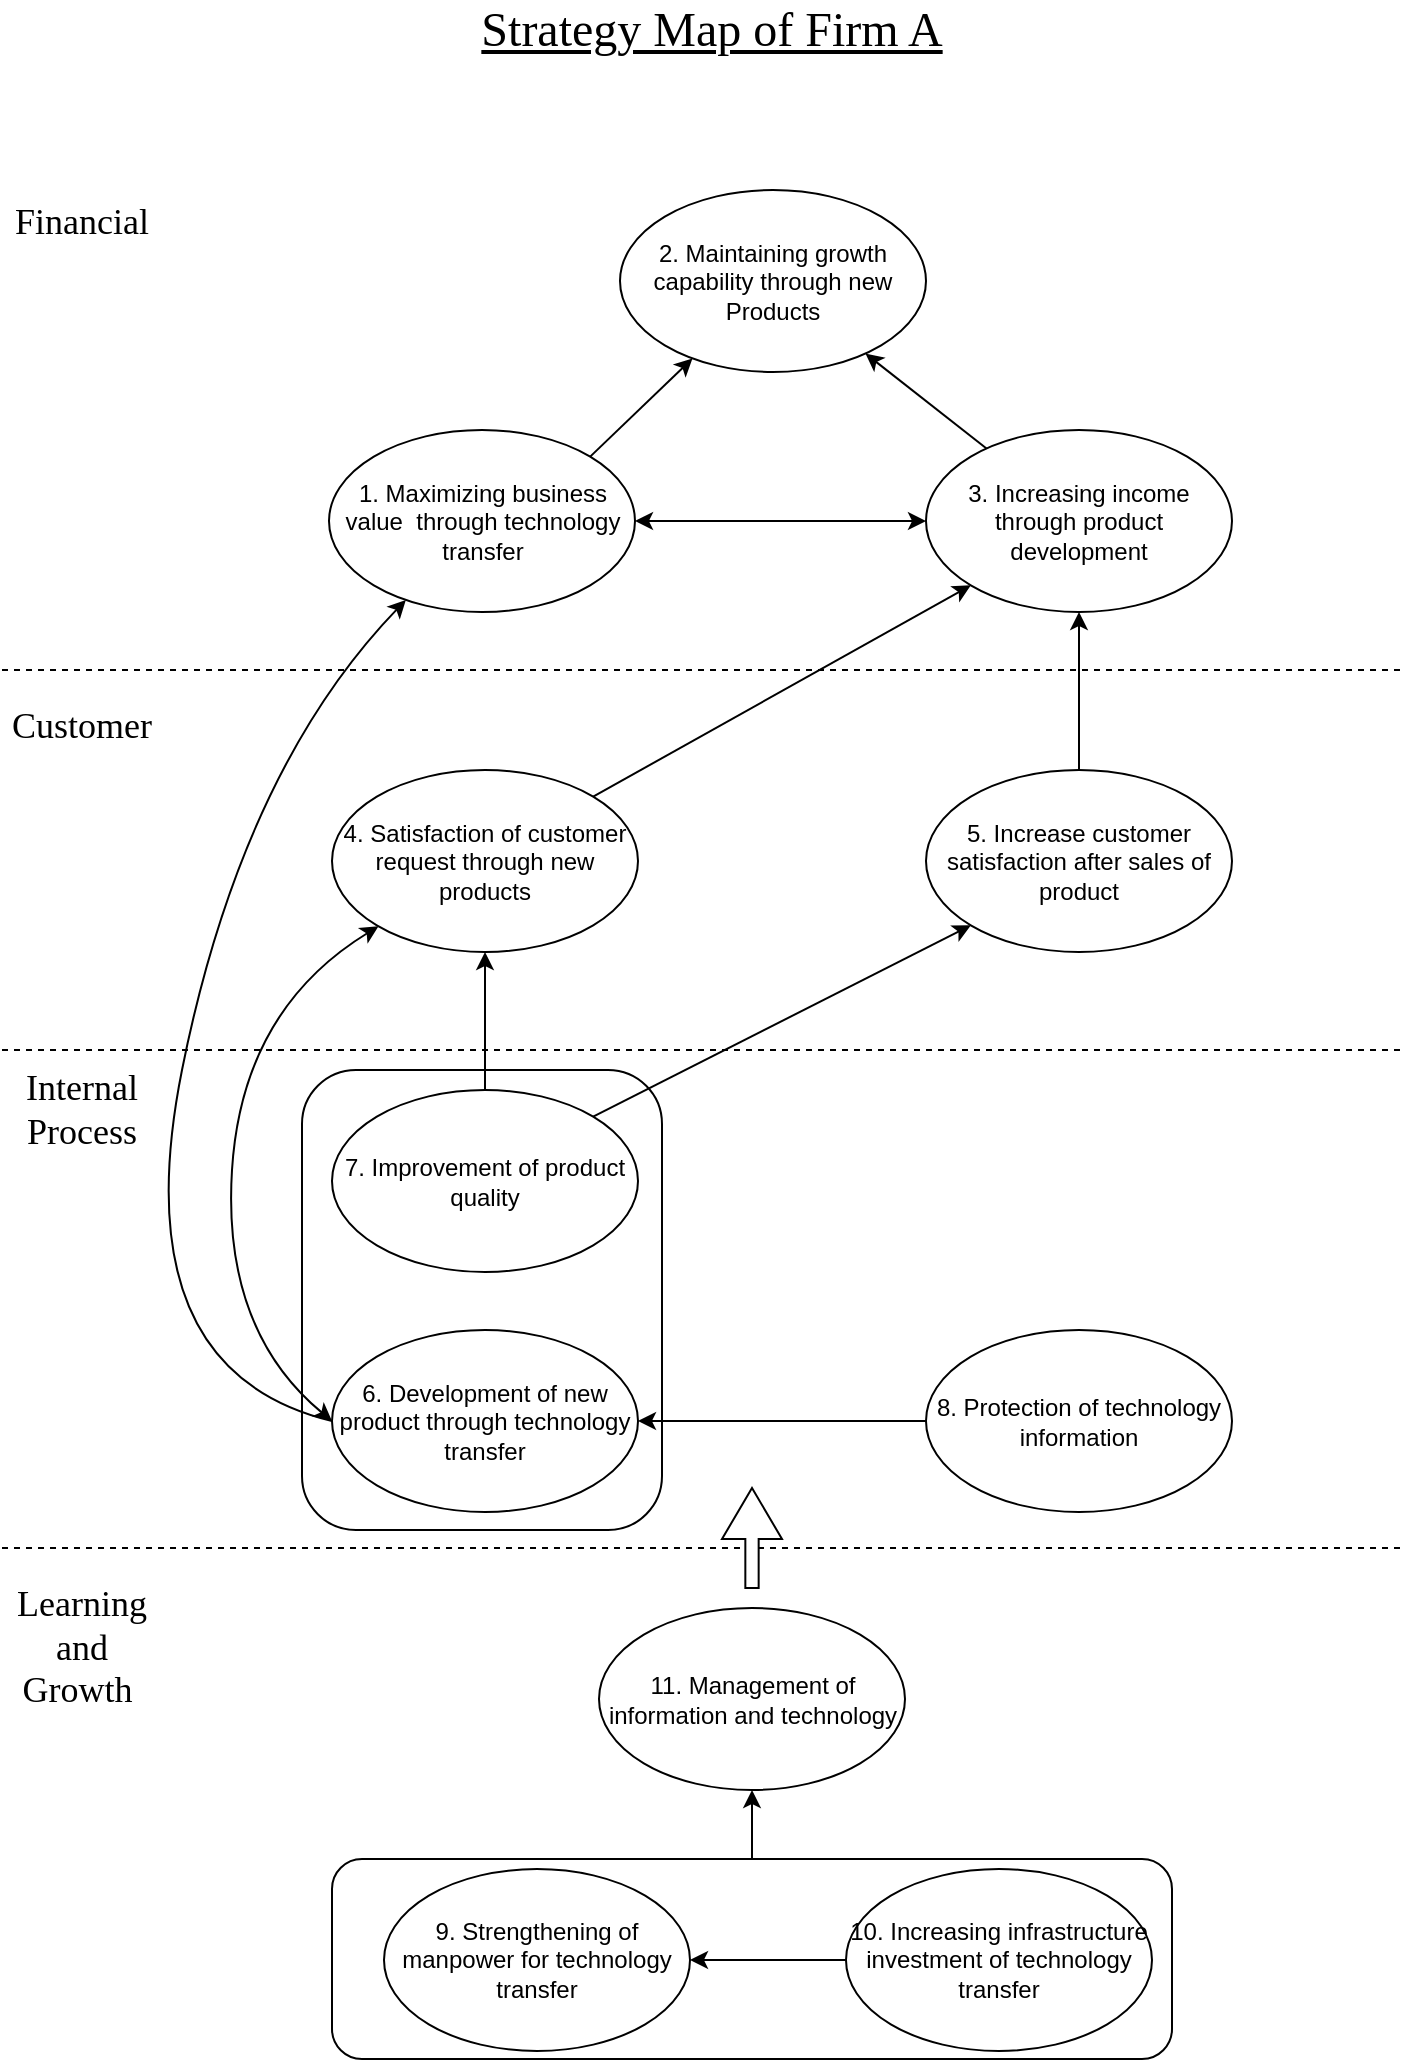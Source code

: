 <mxfile version="13.3.0" type="github">
  <diagram id="0j7kQBx2fWOavdLrpgRF" name="Page-1">
    <mxGraphModel dx="865" dy="416" grid="1" gridSize="10" guides="1" tooltips="1" connect="1" arrows="1" fold="1" page="1" pageScale="1" pageWidth="827" pageHeight="1169" math="0" shadow="0">
      <root>
        <mxCell id="0" />
        <mxCell id="1" parent="0" />
        <mxCell id="P_k4eneQ54_tybDXNxLD-59" value="" style="rounded=1;whiteSpace=wrap;html=1;fillColor=none;" parent="1" vertex="1">
          <mxGeometry x="190" y="620" width="180" height="230" as="geometry" />
        </mxCell>
        <mxCell id="P_k4eneQ54_tybDXNxLD-54" style="edgeStyle=orthogonalEdgeStyle;rounded=0;orthogonalLoop=1;jettySize=auto;html=1;exitX=0.5;exitY=0;exitDx=0;exitDy=0;entryX=0.5;entryY=1;entryDx=0;entryDy=0;" parent="1" source="P_k4eneQ54_tybDXNxLD-51" target="P_k4eneQ54_tybDXNxLD-52" edge="1">
          <mxGeometry relative="1" as="geometry" />
        </mxCell>
        <mxCell id="P_k4eneQ54_tybDXNxLD-51" value="" style="rounded=1;whiteSpace=wrap;html=1;fillColor=none;" parent="1" vertex="1">
          <mxGeometry x="205" y="1014.5" width="420" height="100" as="geometry" />
        </mxCell>
        <mxCell id="P_k4eneQ54_tybDXNxLD-3" style="edgeStyle=orthogonalEdgeStyle;rounded=0;orthogonalLoop=1;jettySize=auto;html=1;exitX=0;exitY=0.5;exitDx=0;exitDy=0;entryX=1;entryY=0.5;entryDx=0;entryDy=0;" parent="1" source="P_k4eneQ54_tybDXNxLD-2" target="P_k4eneQ54_tybDXNxLD-53" edge="1">
          <mxGeometry relative="1" as="geometry">
            <mxPoint x="340" y="1065" as="targetPoint" />
          </mxGeometry>
        </mxCell>
        <mxCell id="P_k4eneQ54_tybDXNxLD-2" value="10. Increasing infrastructure investment of technology transfer" style="ellipse;whiteSpace=wrap;html=1;" parent="1" vertex="1">
          <mxGeometry x="462" y="1019.5" width="153" height="91" as="geometry" />
        </mxCell>
        <mxCell id="P_k4eneQ54_tybDXNxLD-43" value="" style="endArrow=none;dashed=1;html=1;" parent="1" edge="1">
          <mxGeometry width="50" height="50" relative="1" as="geometry">
            <mxPoint x="40" y="859" as="sourcePoint" />
            <mxPoint x="740" y="859" as="targetPoint" />
          </mxGeometry>
        </mxCell>
        <mxCell id="P_k4eneQ54_tybDXNxLD-44" value="" style="endArrow=none;dashed=1;html=1;" parent="1" edge="1">
          <mxGeometry width="50" height="50" relative="1" as="geometry">
            <mxPoint x="40" y="610" as="sourcePoint" />
            <mxPoint x="740" y="610" as="targetPoint" />
          </mxGeometry>
        </mxCell>
        <mxCell id="P_k4eneQ54_tybDXNxLD-45" value="" style="endArrow=none;dashed=1;html=1;" parent="1" edge="1">
          <mxGeometry width="50" height="50" relative="1" as="geometry">
            <mxPoint x="40" y="420" as="sourcePoint" />
            <mxPoint x="740" y="420" as="targetPoint" />
          </mxGeometry>
        </mxCell>
        <mxCell id="P_k4eneQ54_tybDXNxLD-46" value="&lt;span style=&quot;font-family: &amp;#34;cambria&amp;#34; , serif&quot;&gt;&lt;font style=&quot;font-size: 18px&quot;&gt;Customer&lt;/font&gt;&lt;/span&gt;" style="text;html=1;strokeColor=none;fillColor=none;align=center;verticalAlign=middle;whiteSpace=wrap;rounded=0;" parent="1" vertex="1">
          <mxGeometry x="60" y="437.5" width="40" height="20" as="geometry" />
        </mxCell>
        <mxCell id="P_k4eneQ54_tybDXNxLD-47" value="&lt;font style=&quot;font-size: 18px&quot;&gt;&lt;span style=&quot;font-family: &amp;#34;cambria&amp;#34; , serif&quot;&gt;Internal&lt;/span&gt;&lt;span style=&quot;font-family: &amp;#34;times new roman&amp;#34; , serif&quot;&gt; &lt;/span&gt;&lt;span style=&quot;font-family: &amp;#34;cambria&amp;#34; , serif&quot;&gt;Process&lt;/span&gt;&lt;/font&gt;" style="text;html=1;strokeColor=none;fillColor=none;align=center;verticalAlign=middle;whiteSpace=wrap;rounded=0;" parent="1" vertex="1">
          <mxGeometry x="60" y="630" width="40" height="20" as="geometry" />
        </mxCell>
        <mxCell id="P_k4eneQ54_tybDXNxLD-48" value="&lt;span style=&quot;font-family: &amp;#34;cambria&amp;#34; , serif&quot;&gt;&lt;font style=&quot;font-size: 18px&quot;&gt;Learning&lt;br/&gt;and Growth&amp;nbsp;&lt;/font&gt;&lt;/span&gt;" style="text;html=1;strokeColor=none;fillColor=none;align=center;verticalAlign=middle;whiteSpace=wrap;rounded=0;" parent="1" vertex="1">
          <mxGeometry x="60" y="899" width="40" height="20" as="geometry" />
        </mxCell>
        <mxCell id="P_k4eneQ54_tybDXNxLD-49" value="&lt;span style=&quot;font-family: &amp;#34;cambria&amp;#34; , serif&quot;&gt;&lt;font style=&quot;font-size: 18px&quot;&gt;Financial&lt;/font&gt;&lt;/span&gt;" style="text;html=1;strokeColor=none;fillColor=none;align=center;verticalAlign=middle;whiteSpace=wrap;rounded=0;" parent="1" vertex="1">
          <mxGeometry x="60" y="186" width="40" height="20" as="geometry" />
        </mxCell>
        <mxCell id="P_k4eneQ54_tybDXNxLD-52" value="11. Management of information and technology" style="ellipse;whiteSpace=wrap;html=1;" parent="1" vertex="1">
          <mxGeometry x="338.5" y="889" width="153" height="91" as="geometry" />
        </mxCell>
        <mxCell id="P_k4eneQ54_tybDXNxLD-53" value="9. Strengthening of manpower for technology transfer" style="ellipse;whiteSpace=wrap;html=1;" parent="1" vertex="1">
          <mxGeometry x="231" y="1019.5" width="153" height="91" as="geometry" />
        </mxCell>
        <mxCell id="P_k4eneQ54_tybDXNxLD-61" style="edgeStyle=orthogonalEdgeStyle;rounded=0;orthogonalLoop=1;jettySize=auto;html=1;entryX=1;entryY=0.5;entryDx=0;entryDy=0;" parent="1" source="P_k4eneQ54_tybDXNxLD-56" target="P_k4eneQ54_tybDXNxLD-58" edge="1">
          <mxGeometry relative="1" as="geometry" />
        </mxCell>
        <mxCell id="P_k4eneQ54_tybDXNxLD-56" value="8. Protection of technology information" style="ellipse;whiteSpace=wrap;html=1;" parent="1" vertex="1">
          <mxGeometry x="502" y="750" width="153" height="91" as="geometry" />
        </mxCell>
        <mxCell id="g0BQueZOU19tRnw__bpJ-1" style="rounded=0;orthogonalLoop=1;jettySize=auto;html=1;exitX=1;exitY=0;exitDx=0;exitDy=0;entryX=0;entryY=1;entryDx=0;entryDy=0;" parent="1" source="P_k4eneQ54_tybDXNxLD-57" target="P_k4eneQ54_tybDXNxLD-62" edge="1">
          <mxGeometry relative="1" as="geometry" />
        </mxCell>
        <mxCell id="P_k4eneQ54_tybDXNxLD-57" value="7. Improvement of product quality" style="ellipse;whiteSpace=wrap;html=1;" parent="1" vertex="1">
          <mxGeometry x="205" y="630" width="153" height="91" as="geometry" />
        </mxCell>
        <mxCell id="P_k4eneQ54_tybDXNxLD-58" value="&lt;span&gt;6. Development of new product through technology transfer&lt;/span&gt;" style="ellipse;whiteSpace=wrap;html=1;" parent="1" vertex="1">
          <mxGeometry x="205" y="750" width="153" height="91" as="geometry" />
        </mxCell>
        <mxCell id="P_k4eneQ54_tybDXNxLD-76" style="edgeStyle=orthogonalEdgeStyle;rounded=0;orthogonalLoop=1;jettySize=auto;html=1;exitX=0.5;exitY=0;exitDx=0;exitDy=0;entryX=0.5;entryY=1;entryDx=0;entryDy=0;startArrow=none;startFill=0;" parent="1" source="P_k4eneQ54_tybDXNxLD-62" target="P_k4eneQ54_tybDXNxLD-69" edge="1">
          <mxGeometry relative="1" as="geometry" />
        </mxCell>
        <mxCell id="P_k4eneQ54_tybDXNxLD-62" value="5. Increase customer satisfaction after sales of product" style="ellipse;whiteSpace=wrap;html=1;" parent="1" vertex="1">
          <mxGeometry x="502" y="470" width="153" height="91" as="geometry" />
        </mxCell>
        <mxCell id="P_k4eneQ54_tybDXNxLD-77" style="rounded=0;orthogonalLoop=1;jettySize=auto;html=1;exitX=1;exitY=0;exitDx=0;exitDy=0;entryX=0;entryY=1;entryDx=0;entryDy=0;startArrow=none;startFill=0;" parent="1" source="P_k4eneQ54_tybDXNxLD-63" target="P_k4eneQ54_tybDXNxLD-69" edge="1">
          <mxGeometry relative="1" as="geometry" />
        </mxCell>
        <mxCell id="P_k4eneQ54_tybDXNxLD-63" value="4. Satisfaction of customer request through new products" style="ellipse;whiteSpace=wrap;html=1;" parent="1" vertex="1">
          <mxGeometry x="205" y="470" width="153" height="91" as="geometry" />
        </mxCell>
        <mxCell id="P_k4eneQ54_tybDXNxLD-64" value="" style="endArrow=classic;html=1;" parent="1" source="P_k4eneQ54_tybDXNxLD-57" target="P_k4eneQ54_tybDXNxLD-63" edge="1">
          <mxGeometry width="50" height="50" relative="1" as="geometry">
            <mxPoint x="290" y="660" as="sourcePoint" />
            <mxPoint x="340" y="610" as="targetPoint" />
          </mxGeometry>
        </mxCell>
        <mxCell id="P_k4eneQ54_tybDXNxLD-68" value="" style="curved=1;endArrow=classic;html=1;exitX=0;exitY=0.5;exitDx=0;exitDy=0;startArrow=classic;startFill=1;" parent="1" source="P_k4eneQ54_tybDXNxLD-58" target="P_k4eneQ54_tybDXNxLD-63" edge="1">
          <mxGeometry width="50" height="50" relative="1" as="geometry">
            <mxPoint x="290" y="660" as="sourcePoint" />
            <mxPoint x="340" y="610" as="targetPoint" />
            <Array as="points">
              <mxPoint x="150" y="750" />
              <mxPoint x="160" y="590" />
            </Array>
          </mxGeometry>
        </mxCell>
        <mxCell id="P_k4eneQ54_tybDXNxLD-69" value="3. Increasing income through product development" style="ellipse;whiteSpace=wrap;html=1;" parent="1" vertex="1">
          <mxGeometry x="502" y="300" width="153" height="91" as="geometry" />
        </mxCell>
        <mxCell id="P_k4eneQ54_tybDXNxLD-70" value="1. Maximizing business value&amp;nbsp; through technology transfer" style="ellipse;whiteSpace=wrap;html=1;" parent="1" vertex="1">
          <mxGeometry x="203.5" y="300" width="153" height="91" as="geometry" />
        </mxCell>
        <mxCell id="P_k4eneQ54_tybDXNxLD-71" value="2. Maintaining growth capability through new Products" style="ellipse;whiteSpace=wrap;html=1;" parent="1" vertex="1">
          <mxGeometry x="349" y="180" width="153" height="91" as="geometry" />
        </mxCell>
        <mxCell id="P_k4eneQ54_tybDXNxLD-73" value="" style="endArrow=classic;startArrow=classic;html=1;entryX=0;entryY=0.5;entryDx=0;entryDy=0;exitX=1;exitY=0.5;exitDx=0;exitDy=0;" parent="1" source="P_k4eneQ54_tybDXNxLD-70" target="P_k4eneQ54_tybDXNxLD-69" edge="1">
          <mxGeometry width="50" height="50" relative="1" as="geometry">
            <mxPoint x="290" y="360" as="sourcePoint" />
            <mxPoint x="340" y="310" as="targetPoint" />
          </mxGeometry>
        </mxCell>
        <mxCell id="P_k4eneQ54_tybDXNxLD-74" value="" style="endArrow=classic;html=1;exitX=1;exitY=0;exitDx=0;exitDy=0;" parent="1" source="P_k4eneQ54_tybDXNxLD-70" target="P_k4eneQ54_tybDXNxLD-71" edge="1">
          <mxGeometry width="50" height="50" relative="1" as="geometry">
            <mxPoint x="330" y="320" as="sourcePoint" />
            <mxPoint x="340" y="310" as="targetPoint" />
          </mxGeometry>
        </mxCell>
        <mxCell id="P_k4eneQ54_tybDXNxLD-75" value="" style="endArrow=classic;html=1;" parent="1" source="P_k4eneQ54_tybDXNxLD-69" target="P_k4eneQ54_tybDXNxLD-71" edge="1">
          <mxGeometry width="50" height="50" relative="1" as="geometry">
            <mxPoint x="290" y="360" as="sourcePoint" />
            <mxPoint x="340" y="310" as="targetPoint" />
          </mxGeometry>
        </mxCell>
        <mxCell id="P_k4eneQ54_tybDXNxLD-78" value="" style="curved=1;endArrow=classic;html=1;exitX=0;exitY=0.5;exitDx=0;exitDy=0;" parent="1" source="P_k4eneQ54_tybDXNxLD-58" target="P_k4eneQ54_tybDXNxLD-70" edge="1">
          <mxGeometry width="50" height="50" relative="1" as="geometry">
            <mxPoint x="290" y="860" as="sourcePoint" />
            <mxPoint x="90" y="580" as="targetPoint" />
            <Array as="points">
              <mxPoint x="100" y="770" />
              <mxPoint x="160" y="470" />
            </Array>
          </mxGeometry>
        </mxCell>
        <mxCell id="_CoRsBTw2CRJbUEN5mJu-1" value="&lt;font face=&quot;cambria, serif&quot; style=&quot;font-size: 24px&quot;&gt;&lt;u&gt;Strategy Map of Firm A&lt;/u&gt;&lt;/font&gt;" style="text;html=1;strokeColor=none;fillColor=none;align=center;verticalAlign=middle;whiteSpace=wrap;rounded=0;" parent="1" vertex="1">
          <mxGeometry x="250" y="90" width="290" height="20" as="geometry" />
        </mxCell>
        <mxCell id="P_k4eneQ54_tybDXNxLD-22" value="" style="shape=singleArrow;direction=north;whiteSpace=wrap;html=1;arrowWidth=0.222;arrowSize=0.51;" parent="1" vertex="1">
          <mxGeometry x="400" y="829" width="30" height="50" as="geometry" />
        </mxCell>
      </root>
    </mxGraphModel>
  </diagram>
</mxfile>
